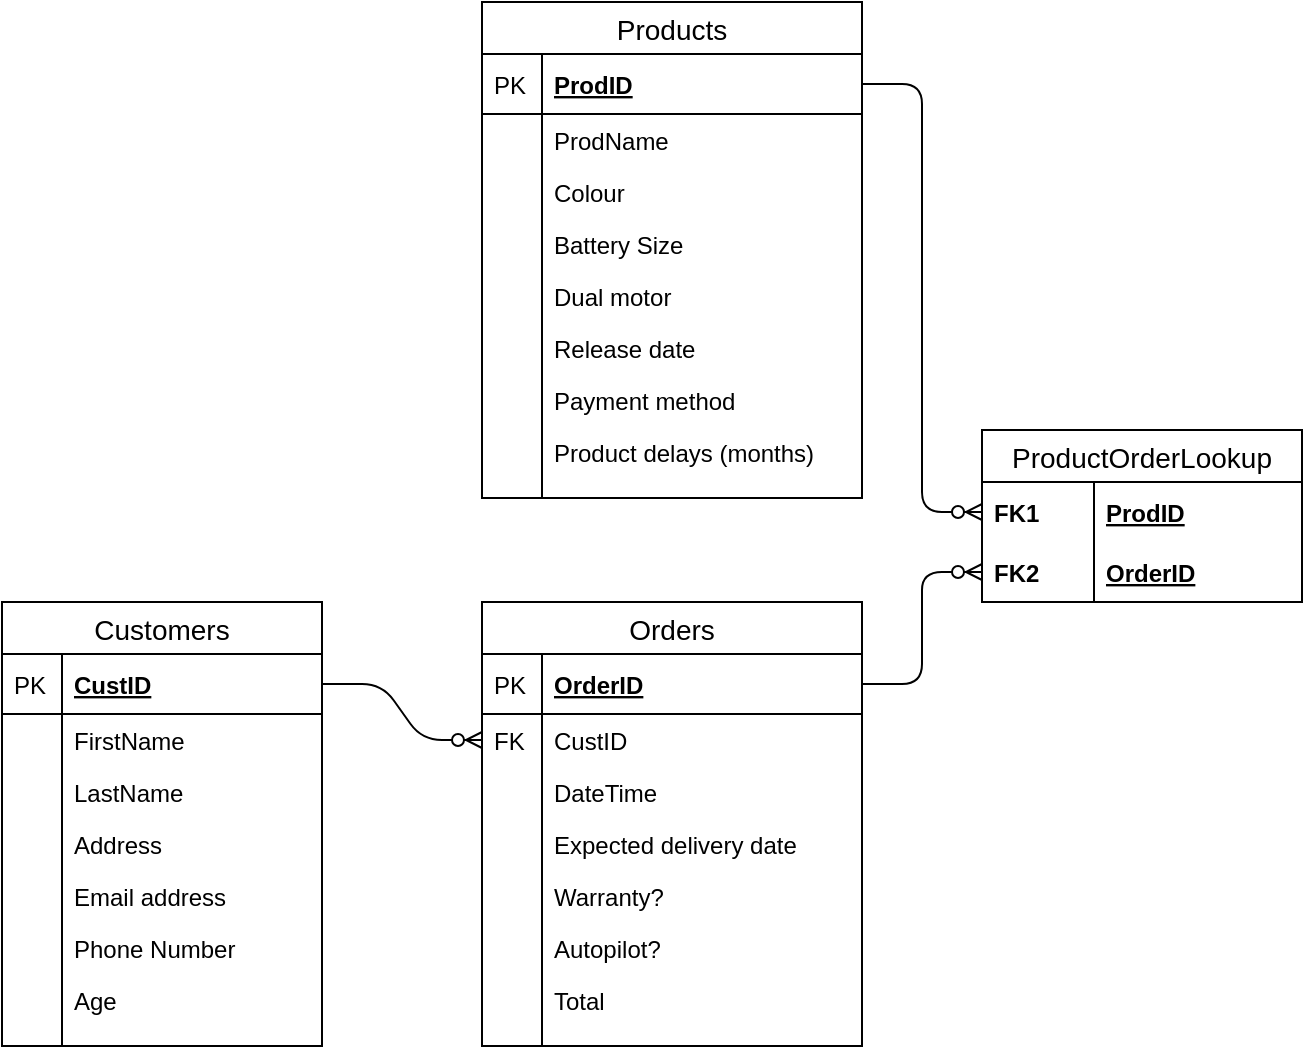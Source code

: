 <mxfile version="13.0.5" type="device"><diagram id="Ek9zalOsVlr_h5SjFDHK" name="Page-1"><mxGraphModel dx="782" dy="774" grid="1" gridSize="10" guides="1" tooltips="1" connect="1" arrows="1" fold="1" page="1" pageScale="1" pageWidth="850" pageHeight="1100" math="0" shadow="0"><root><mxCell id="0"/><mxCell id="1" parent="0"/><mxCell id="n5DsppDbSyUQJcxC-arX-53" value="" style="edgeStyle=entityRelationEdgeStyle;fontSize=20&#xA;;html=1;endArrow=ERzeroToMany;endFill=1;entryX=0;entryY=0.5;entryDx=0;entryDy=0;" parent="1" source="n5DsppDbSyUQJcxC-arX-2" target="n5DsppDbSyUQJcxC-arX-37" edge="1"><mxGeometry width="100" height="100" relative="1" as="geometry"><mxPoint x="370" y="253" as="sourcePoint"/><mxPoint x="760" y="433" as="targetPoint"/></mxGeometry></mxCell><mxCell id="n5DsppDbSyUQJcxC-arX-58" value="" style="edgeStyle=entityRelationEdgeStyle;fontSize=12;html=1;endArrow=ERzeroToMany;endFill=1;entryX=0;entryY=0.5;entryDx=0;entryDy=0;" parent="1" source="n5DsppDbSyUQJcxC-arX-13" target="n5DsppDbSyUQJcxC-arX-47" edge="1"><mxGeometry width="100" height="100" relative="1" as="geometry"><mxPoint x="660" y="533" as="sourcePoint"/><mxPoint x="700" y="483" as="targetPoint"/></mxGeometry></mxCell><mxCell id="n5DsppDbSyUQJcxC-arX-59" value="" style="edgeStyle=entityRelationEdgeStyle;fontSize=12;html=1;endArrow=ERzeroToMany;endFill=1;exitX=1;exitY=0.5;exitDx=0;exitDy=0;entryX=0;entryY=0.5;entryDx=0;entryDy=0;" parent="1" source="n5DsppDbSyUQJcxC-arX-35" target="n5DsppDbSyUQJcxC-arX-49" edge="1"><mxGeometry width="100" height="100" relative="1" as="geometry"><mxPoint x="660" y="533" as="sourcePoint"/><mxPoint x="760" y="433" as="targetPoint"/></mxGeometry></mxCell><mxCell id="n5DsppDbSyUQJcxC-arX-46" value="ProductOrderLookup" style="swimlane;fontStyle=0;childLayout=stackLayout;horizontal=1;startSize=26;horizontalStack=0;resizeParent=1;resizeParentMax=0;resizeLast=0;collapsible=1;marginBottom=0;align=center;fontSize=14;" parent="1" vertex="1"><mxGeometry x="650" y="360" width="160" height="86" as="geometry"/></mxCell><mxCell id="n5DsppDbSyUQJcxC-arX-47" value="ProdID" style="shape=partialRectangle;top=0;left=0;right=0;bottom=0;align=left;verticalAlign=middle;fillColor=none;spacingLeft=60;spacingRight=4;overflow=hidden;rotatable=0;points=[[0,0.5],[1,0.5]];portConstraint=eastwest;dropTarget=0;fontStyle=5;fontSize=12;" parent="n5DsppDbSyUQJcxC-arX-46" vertex="1"><mxGeometry y="26" width="160" height="30" as="geometry"/></mxCell><mxCell id="n5DsppDbSyUQJcxC-arX-48" value="FK1" style="shape=partialRectangle;fontStyle=1;top=0;left=0;bottom=0;fillColor=none;align=left;verticalAlign=middle;spacingLeft=4;spacingRight=4;overflow=hidden;rotatable=0;points=[];portConstraint=eastwest;part=1;fontSize=12;" parent="n5DsppDbSyUQJcxC-arX-47" vertex="1" connectable="0"><mxGeometry width="56" height="30" as="geometry"/></mxCell><mxCell id="n5DsppDbSyUQJcxC-arX-49" value="OrderID" style="shape=partialRectangle;top=0;left=0;right=0;bottom=1;align=left;verticalAlign=middle;fillColor=none;spacingLeft=60;spacingRight=4;overflow=hidden;rotatable=0;points=[[0,0.5],[1,0.5]];portConstraint=eastwest;dropTarget=0;fontStyle=5;fontSize=12;" parent="n5DsppDbSyUQJcxC-arX-46" vertex="1"><mxGeometry y="56" width="160" height="30" as="geometry"/></mxCell><mxCell id="n5DsppDbSyUQJcxC-arX-50" value="FK2" style="shape=partialRectangle;fontStyle=1;top=0;left=0;bottom=0;fillColor=none;align=left;verticalAlign=middle;spacingLeft=4;spacingRight=4;overflow=hidden;rotatable=0;points=[];portConstraint=eastwest;part=1;fontSize=12;" parent="n5DsppDbSyUQJcxC-arX-49" vertex="1" connectable="0"><mxGeometry width="56" height="30" as="geometry"/></mxCell><mxCell id="n5DsppDbSyUQJcxC-arX-12" value="Products" style="swimlane;fontStyle=0;childLayout=stackLayout;horizontal=1;startSize=26;horizontalStack=0;resizeParent=1;resizeParentMax=0;resizeLast=0;collapsible=1;marginBottom=0;align=center;fontSize=14;" parent="1" vertex="1"><mxGeometry x="400" y="146" width="190" height="248" as="geometry"/></mxCell><mxCell id="n5DsppDbSyUQJcxC-arX-13" value="ProdID" style="shape=partialRectangle;top=0;left=0;right=0;bottom=1;align=left;verticalAlign=middle;fillColor=none;spacingLeft=34;spacingRight=4;overflow=hidden;rotatable=0;points=[[0,0.5],[1,0.5]];portConstraint=eastwest;dropTarget=0;fontStyle=5;fontSize=12;" parent="n5DsppDbSyUQJcxC-arX-12" vertex="1"><mxGeometry y="26" width="190" height="30" as="geometry"/></mxCell><mxCell id="n5DsppDbSyUQJcxC-arX-14" value="PK" style="shape=partialRectangle;top=0;left=0;bottom=0;fillColor=none;align=left;verticalAlign=middle;spacingLeft=4;spacingRight=4;overflow=hidden;rotatable=0;points=[];portConstraint=eastwest;part=1;fontSize=12;" parent="n5DsppDbSyUQJcxC-arX-13" vertex="1" connectable="0"><mxGeometry width="30" height="30" as="geometry"/></mxCell><mxCell id="n5DsppDbSyUQJcxC-arX-15" value="ProdName" style="shape=partialRectangle;top=0;left=0;right=0;bottom=0;align=left;verticalAlign=top;fillColor=none;spacingLeft=34;spacingRight=4;overflow=hidden;rotatable=0;points=[[0,0.5],[1,0.5]];portConstraint=eastwest;dropTarget=0;fontSize=12;" parent="n5DsppDbSyUQJcxC-arX-12" vertex="1"><mxGeometry y="56" width="190" height="26" as="geometry"/></mxCell><mxCell id="n5DsppDbSyUQJcxC-arX-16" value="" style="shape=partialRectangle;top=0;left=0;bottom=0;fillColor=none;align=left;verticalAlign=top;spacingLeft=4;spacingRight=4;overflow=hidden;rotatable=0;points=[];portConstraint=eastwest;part=1;fontSize=12;" parent="n5DsppDbSyUQJcxC-arX-15" vertex="1" connectable="0"><mxGeometry width="30" height="26" as="geometry"/></mxCell><mxCell id="n5DsppDbSyUQJcxC-arX-17" value="Colour" style="shape=partialRectangle;top=0;left=0;right=0;bottom=0;align=left;verticalAlign=top;fillColor=none;spacingLeft=34;spacingRight=4;overflow=hidden;rotatable=0;points=[[0,0.5],[1,0.5]];portConstraint=eastwest;dropTarget=0;fontSize=12;" parent="n5DsppDbSyUQJcxC-arX-12" vertex="1"><mxGeometry y="82" width="190" height="26" as="geometry"/></mxCell><mxCell id="n5DsppDbSyUQJcxC-arX-18" value="" style="shape=partialRectangle;top=0;left=0;bottom=0;fillColor=none;align=left;verticalAlign=top;spacingLeft=4;spacingRight=4;overflow=hidden;rotatable=0;points=[];portConstraint=eastwest;part=1;fontSize=12;" parent="n5DsppDbSyUQJcxC-arX-17" vertex="1" connectable="0"><mxGeometry width="30" height="26" as="geometry"/></mxCell><mxCell id="j_4Q02InsQE9Rq_3B70w-15" value="Battery Size" style="shape=partialRectangle;top=0;left=0;right=0;bottom=0;align=left;verticalAlign=top;fillColor=none;spacingLeft=34;spacingRight=4;overflow=hidden;rotatable=0;points=[[0,0.5],[1,0.5]];portConstraint=eastwest;dropTarget=0;fontSize=12;" parent="n5DsppDbSyUQJcxC-arX-12" vertex="1"><mxGeometry y="108" width="190" height="26" as="geometry"/></mxCell><mxCell id="j_4Q02InsQE9Rq_3B70w-16" value="" style="shape=partialRectangle;top=0;left=0;bottom=0;fillColor=none;align=left;verticalAlign=top;spacingLeft=4;spacingRight=4;overflow=hidden;rotatable=0;points=[];portConstraint=eastwest;part=1;fontSize=12;" parent="j_4Q02InsQE9Rq_3B70w-15" vertex="1" connectable="0"><mxGeometry width="30" height="26" as="geometry"/></mxCell><mxCell id="j_4Q02InsQE9Rq_3B70w-19" value="Dual motor" style="shape=partialRectangle;top=0;left=0;right=0;bottom=0;align=left;verticalAlign=top;fillColor=none;spacingLeft=34;spacingRight=4;overflow=hidden;rotatable=0;points=[[0,0.5],[1,0.5]];portConstraint=eastwest;dropTarget=0;fontSize=12;" parent="n5DsppDbSyUQJcxC-arX-12" vertex="1"><mxGeometry y="134" width="190" height="26" as="geometry"/></mxCell><mxCell id="j_4Q02InsQE9Rq_3B70w-20" value="" style="shape=partialRectangle;top=0;left=0;bottom=0;fillColor=none;align=left;verticalAlign=top;spacingLeft=4;spacingRight=4;overflow=hidden;rotatable=0;points=[];portConstraint=eastwest;part=1;fontSize=12;" parent="j_4Q02InsQE9Rq_3B70w-19" vertex="1" connectable="0"><mxGeometry width="30" height="26" as="geometry"/></mxCell><mxCell id="n5DsppDbSyUQJcxC-arX-19" value="Release date" style="shape=partialRectangle;top=0;left=0;right=0;bottom=0;align=left;verticalAlign=top;fillColor=none;spacingLeft=34;spacingRight=4;overflow=hidden;rotatable=0;points=[[0,0.5],[1,0.5]];portConstraint=eastwest;dropTarget=0;fontSize=12;" parent="n5DsppDbSyUQJcxC-arX-12" vertex="1"><mxGeometry y="160" width="190" height="26" as="geometry"/></mxCell><mxCell id="n5DsppDbSyUQJcxC-arX-20" value="" style="shape=partialRectangle;top=0;left=0;bottom=0;fillColor=none;align=left;verticalAlign=top;spacingLeft=4;spacingRight=4;overflow=hidden;rotatable=0;points=[];portConstraint=eastwest;part=1;fontSize=12;" parent="n5DsppDbSyUQJcxC-arX-19" vertex="1" connectable="0"><mxGeometry width="30" height="26" as="geometry"/></mxCell><mxCell id="j_4Q02InsQE9Rq_3B70w-21" value="Payment method" style="shape=partialRectangle;top=0;left=0;right=0;bottom=0;align=left;verticalAlign=top;fillColor=none;spacingLeft=34;spacingRight=4;overflow=hidden;rotatable=0;points=[[0,0.5],[1,0.5]];portConstraint=eastwest;dropTarget=0;fontSize=12;" parent="n5DsppDbSyUQJcxC-arX-12" vertex="1"><mxGeometry y="186" width="190" height="26" as="geometry"/></mxCell><mxCell id="j_4Q02InsQE9Rq_3B70w-22" value="" style="shape=partialRectangle;top=0;left=0;bottom=0;fillColor=none;align=left;verticalAlign=top;spacingLeft=4;spacingRight=4;overflow=hidden;rotatable=0;points=[];portConstraint=eastwest;part=1;fontSize=12;" parent="j_4Q02InsQE9Rq_3B70w-21" vertex="1" connectable="0"><mxGeometry width="30" height="26" as="geometry"/></mxCell><mxCell id="j_4Q02InsQE9Rq_3B70w-13" value="Product delays (months)" style="shape=partialRectangle;top=0;left=0;right=0;bottom=0;align=left;verticalAlign=top;fillColor=none;spacingLeft=34;spacingRight=4;overflow=hidden;rotatable=0;points=[[0,0.5],[1,0.5]];portConstraint=eastwest;dropTarget=0;fontSize=12;" parent="n5DsppDbSyUQJcxC-arX-12" vertex="1"><mxGeometry y="212" width="190" height="26" as="geometry"/></mxCell><mxCell id="j_4Q02InsQE9Rq_3B70w-14" value="" style="shape=partialRectangle;top=0;left=0;bottom=0;fillColor=none;align=left;verticalAlign=top;spacingLeft=4;spacingRight=4;overflow=hidden;rotatable=0;points=[];portConstraint=eastwest;part=1;fontSize=12;" parent="j_4Q02InsQE9Rq_3B70w-13" vertex="1" connectable="0"><mxGeometry width="30" height="26" as="geometry"/></mxCell><mxCell id="n5DsppDbSyUQJcxC-arX-21" value="" style="shape=partialRectangle;top=0;left=0;right=0;bottom=0;align=left;verticalAlign=top;fillColor=none;spacingLeft=34;spacingRight=4;overflow=hidden;rotatable=0;points=[[0,0.5],[1,0.5]];portConstraint=eastwest;dropTarget=0;fontSize=12;" parent="n5DsppDbSyUQJcxC-arX-12" vertex="1"><mxGeometry y="238" width="190" height="10" as="geometry"/></mxCell><mxCell id="n5DsppDbSyUQJcxC-arX-22" value="" style="shape=partialRectangle;top=0;left=0;bottom=0;fillColor=none;align=left;verticalAlign=top;spacingLeft=4;spacingRight=4;overflow=hidden;rotatable=0;points=[];portConstraint=eastwest;part=1;fontSize=12;" parent="n5DsppDbSyUQJcxC-arX-21" vertex="1" connectable="0"><mxGeometry width="30" height="10" as="geometry"/></mxCell><mxCell id="n5DsppDbSyUQJcxC-arX-34" value="Orders" style="swimlane;fontStyle=0;childLayout=stackLayout;horizontal=1;startSize=26;horizontalStack=0;resizeParent=1;resizeParentMax=0;resizeLast=0;collapsible=1;marginBottom=0;align=center;fontSize=14;" parent="1" vertex="1"><mxGeometry x="400" y="446" width="190" height="222" as="geometry"/></mxCell><mxCell id="n5DsppDbSyUQJcxC-arX-35" value="OrderID" style="shape=partialRectangle;top=0;left=0;right=0;bottom=1;align=left;verticalAlign=middle;fillColor=none;spacingLeft=34;spacingRight=4;overflow=hidden;rotatable=0;points=[[0,0.5],[1,0.5]];portConstraint=eastwest;dropTarget=0;fontStyle=5;fontSize=12;" parent="n5DsppDbSyUQJcxC-arX-34" vertex="1"><mxGeometry y="26" width="190" height="30" as="geometry"/></mxCell><mxCell id="n5DsppDbSyUQJcxC-arX-36" value="PK" style="shape=partialRectangle;top=0;left=0;bottom=0;fillColor=none;align=left;verticalAlign=middle;spacingLeft=4;spacingRight=4;overflow=hidden;rotatable=0;points=[];portConstraint=eastwest;part=1;fontSize=12;" parent="n5DsppDbSyUQJcxC-arX-35" vertex="1" connectable="0"><mxGeometry width="30" height="30" as="geometry"/></mxCell><mxCell id="n5DsppDbSyUQJcxC-arX-37" value="CustID" style="shape=partialRectangle;top=0;left=0;right=0;bottom=0;align=left;verticalAlign=top;fillColor=none;spacingLeft=34;spacingRight=4;overflow=hidden;rotatable=0;points=[[0,0.5],[1,0.5]];portConstraint=eastwest;dropTarget=0;fontSize=12;" parent="n5DsppDbSyUQJcxC-arX-34" vertex="1"><mxGeometry y="56" width="190" height="26" as="geometry"/></mxCell><mxCell id="n5DsppDbSyUQJcxC-arX-38" value="FK" style="shape=partialRectangle;top=0;left=0;bottom=0;fillColor=none;align=left;verticalAlign=top;spacingLeft=4;spacingRight=4;overflow=hidden;rotatable=0;points=[];portConstraint=eastwest;part=1;fontSize=12;" parent="n5DsppDbSyUQJcxC-arX-37" vertex="1" connectable="0"><mxGeometry width="30" height="26" as="geometry"/></mxCell><mxCell id="n5DsppDbSyUQJcxC-arX-39" value="DateTime" style="shape=partialRectangle;top=0;left=0;right=0;bottom=0;align=left;verticalAlign=top;fillColor=none;spacingLeft=34;spacingRight=4;overflow=hidden;rotatable=0;points=[[0,0.5],[1,0.5]];portConstraint=eastwest;dropTarget=0;fontSize=12;" parent="n5DsppDbSyUQJcxC-arX-34" vertex="1"><mxGeometry y="82" width="190" height="26" as="geometry"/></mxCell><mxCell id="n5DsppDbSyUQJcxC-arX-40" value="" style="shape=partialRectangle;top=0;left=0;bottom=0;fillColor=none;align=left;verticalAlign=top;spacingLeft=4;spacingRight=4;overflow=hidden;rotatable=0;points=[];portConstraint=eastwest;part=1;fontSize=12;" parent="n5DsppDbSyUQJcxC-arX-39" vertex="1" connectable="0"><mxGeometry width="30" height="26" as="geometry"/></mxCell><mxCell id="j_4Q02InsQE9Rq_3B70w-11" value="Expected delivery date" style="shape=partialRectangle;top=0;left=0;right=0;bottom=0;align=left;verticalAlign=top;fillColor=none;spacingLeft=34;spacingRight=4;overflow=hidden;rotatable=0;points=[[0,0.5],[1,0.5]];portConstraint=eastwest;dropTarget=0;fontSize=12;" parent="n5DsppDbSyUQJcxC-arX-34" vertex="1"><mxGeometry y="108" width="190" height="26" as="geometry"/></mxCell><mxCell id="j_4Q02InsQE9Rq_3B70w-12" value="" style="shape=partialRectangle;top=0;left=0;bottom=0;fillColor=none;align=left;verticalAlign=top;spacingLeft=4;spacingRight=4;overflow=hidden;rotatable=0;points=[];portConstraint=eastwest;part=1;fontSize=12;" parent="j_4Q02InsQE9Rq_3B70w-11" vertex="1" connectable="0"><mxGeometry width="30" height="26" as="geometry"/></mxCell><mxCell id="allMT2eRfLcXO__V-rl0-5" value="Warranty?" style="shape=partialRectangle;top=0;left=0;right=0;bottom=0;align=left;verticalAlign=top;fillColor=none;spacingLeft=34;spacingRight=4;overflow=hidden;rotatable=0;points=[[0,0.5],[1,0.5]];portConstraint=eastwest;dropTarget=0;fontSize=12;" vertex="1" parent="n5DsppDbSyUQJcxC-arX-34"><mxGeometry y="134" width="190" height="26" as="geometry"/></mxCell><mxCell id="allMT2eRfLcXO__V-rl0-6" value="" style="shape=partialRectangle;top=0;left=0;bottom=0;fillColor=none;align=left;verticalAlign=top;spacingLeft=4;spacingRight=4;overflow=hidden;rotatable=0;points=[];portConstraint=eastwest;part=1;fontSize=12;" vertex="1" connectable="0" parent="allMT2eRfLcXO__V-rl0-5"><mxGeometry width="30" height="26" as="geometry"/></mxCell><mxCell id="allMT2eRfLcXO__V-rl0-7" value="Autopilot?" style="shape=partialRectangle;top=0;left=0;right=0;bottom=0;align=left;verticalAlign=top;fillColor=none;spacingLeft=34;spacingRight=4;overflow=hidden;rotatable=0;points=[[0,0.5],[1,0.5]];portConstraint=eastwest;dropTarget=0;fontSize=12;" vertex="1" parent="n5DsppDbSyUQJcxC-arX-34"><mxGeometry y="160" width="190" height="26" as="geometry"/></mxCell><mxCell id="allMT2eRfLcXO__V-rl0-8" value="" style="shape=partialRectangle;top=0;left=0;bottom=0;fillColor=none;align=left;verticalAlign=top;spacingLeft=4;spacingRight=4;overflow=hidden;rotatable=0;points=[];portConstraint=eastwest;part=1;fontSize=12;" vertex="1" connectable="0" parent="allMT2eRfLcXO__V-rl0-7"><mxGeometry width="30" height="26" as="geometry"/></mxCell><mxCell id="n5DsppDbSyUQJcxC-arX-41" value="Total" style="shape=partialRectangle;top=0;left=0;right=0;bottom=0;align=left;verticalAlign=top;fillColor=none;spacingLeft=34;spacingRight=4;overflow=hidden;rotatable=0;points=[[0,0.5],[1,0.5]];portConstraint=eastwest;dropTarget=0;fontSize=12;" parent="n5DsppDbSyUQJcxC-arX-34" vertex="1"><mxGeometry y="186" width="190" height="26" as="geometry"/></mxCell><mxCell id="n5DsppDbSyUQJcxC-arX-42" value="" style="shape=partialRectangle;top=0;left=0;bottom=0;fillColor=none;align=left;verticalAlign=top;spacingLeft=4;spacingRight=4;overflow=hidden;rotatable=0;points=[];portConstraint=eastwest;part=1;fontSize=12;" parent="n5DsppDbSyUQJcxC-arX-41" vertex="1" connectable="0"><mxGeometry width="30" height="26" as="geometry"/></mxCell><mxCell id="n5DsppDbSyUQJcxC-arX-43" value="" style="shape=partialRectangle;top=0;left=0;right=0;bottom=0;align=left;verticalAlign=top;fillColor=none;spacingLeft=34;spacingRight=4;overflow=hidden;rotatable=0;points=[[0,0.5],[1,0.5]];portConstraint=eastwest;dropTarget=0;fontSize=12;" parent="n5DsppDbSyUQJcxC-arX-34" vertex="1"><mxGeometry y="212" width="190" height="10" as="geometry"/></mxCell><mxCell id="n5DsppDbSyUQJcxC-arX-44" value="" style="shape=partialRectangle;top=0;left=0;bottom=0;fillColor=none;align=left;verticalAlign=top;spacingLeft=4;spacingRight=4;overflow=hidden;rotatable=0;points=[];portConstraint=eastwest;part=1;fontSize=12;" parent="n5DsppDbSyUQJcxC-arX-43" vertex="1" connectable="0"><mxGeometry width="30" height="10" as="geometry"/></mxCell><mxCell id="n5DsppDbSyUQJcxC-arX-1" value="Customers" style="swimlane;fontStyle=0;childLayout=stackLayout;horizontal=1;startSize=26;horizontalStack=0;resizeParent=1;resizeParentMax=0;resizeLast=0;collapsible=1;marginBottom=0;align=center;fontSize=14;" parent="1" vertex="1"><mxGeometry x="160" y="446" width="160" height="222" as="geometry"/></mxCell><mxCell id="n5DsppDbSyUQJcxC-arX-2" value="CustID" style="shape=partialRectangle;top=0;left=0;right=0;bottom=1;align=left;verticalAlign=middle;fillColor=none;spacingLeft=34;spacingRight=4;overflow=hidden;rotatable=0;points=[[0,0.5],[1,0.5]];portConstraint=eastwest;dropTarget=0;fontStyle=5;fontSize=12;" parent="n5DsppDbSyUQJcxC-arX-1" vertex="1"><mxGeometry y="26" width="160" height="30" as="geometry"/></mxCell><mxCell id="n5DsppDbSyUQJcxC-arX-3" value="PK" style="shape=partialRectangle;top=0;left=0;bottom=0;fillColor=none;align=left;verticalAlign=middle;spacingLeft=4;spacingRight=4;overflow=hidden;rotatable=0;points=[];portConstraint=eastwest;part=1;fontSize=12;" parent="n5DsppDbSyUQJcxC-arX-2" vertex="1" connectable="0"><mxGeometry width="30" height="30" as="geometry"/></mxCell><mxCell id="n5DsppDbSyUQJcxC-arX-4" value="FirstName" style="shape=partialRectangle;top=0;left=0;right=0;bottom=0;align=left;verticalAlign=top;fillColor=none;spacingLeft=34;spacingRight=4;overflow=hidden;rotatable=0;points=[[0,0.5],[1,0.5]];portConstraint=eastwest;dropTarget=0;fontSize=12;" parent="n5DsppDbSyUQJcxC-arX-1" vertex="1"><mxGeometry y="56" width="160" height="26" as="geometry"/></mxCell><mxCell id="n5DsppDbSyUQJcxC-arX-5" value="" style="shape=partialRectangle;top=0;left=0;bottom=0;fillColor=none;align=left;verticalAlign=top;spacingLeft=4;spacingRight=4;overflow=hidden;rotatable=0;points=[];portConstraint=eastwest;part=1;fontSize=12;" parent="n5DsppDbSyUQJcxC-arX-4" vertex="1" connectable="0"><mxGeometry width="30" height="26" as="geometry"/></mxCell><mxCell id="n5DsppDbSyUQJcxC-arX-6" value="LastName" style="shape=partialRectangle;top=0;left=0;right=0;bottom=0;align=left;verticalAlign=top;fillColor=none;spacingLeft=34;spacingRight=4;overflow=hidden;rotatable=0;points=[[0,0.5],[1,0.5]];portConstraint=eastwest;dropTarget=0;fontSize=12;" parent="n5DsppDbSyUQJcxC-arX-1" vertex="1"><mxGeometry y="82" width="160" height="26" as="geometry"/></mxCell><mxCell id="n5DsppDbSyUQJcxC-arX-7" value="" style="shape=partialRectangle;top=0;left=0;bottom=0;fillColor=none;align=left;verticalAlign=top;spacingLeft=4;spacingRight=4;overflow=hidden;rotatable=0;points=[];portConstraint=eastwest;part=1;fontSize=12;" parent="n5DsppDbSyUQJcxC-arX-6" vertex="1" connectable="0"><mxGeometry width="30" height="26" as="geometry"/></mxCell><mxCell id="n5DsppDbSyUQJcxC-arX-8" value="Address" style="shape=partialRectangle;top=0;left=0;right=0;bottom=0;align=left;verticalAlign=top;fillColor=none;spacingLeft=34;spacingRight=4;overflow=hidden;rotatable=0;points=[[0,0.5],[1,0.5]];portConstraint=eastwest;dropTarget=0;fontSize=12;" parent="n5DsppDbSyUQJcxC-arX-1" vertex="1"><mxGeometry y="108" width="160" height="26" as="geometry"/></mxCell><mxCell id="n5DsppDbSyUQJcxC-arX-9" value="" style="shape=partialRectangle;top=0;left=0;bottom=0;fillColor=none;align=left;verticalAlign=top;spacingLeft=4;spacingRight=4;overflow=hidden;rotatable=0;points=[];portConstraint=eastwest;part=1;fontSize=12;" parent="n5DsppDbSyUQJcxC-arX-8" vertex="1" connectable="0"><mxGeometry width="30" height="26" as="geometry"/></mxCell><mxCell id="j_4Q02InsQE9Rq_3B70w-1" value="Email address" style="shape=partialRectangle;top=0;left=0;right=0;bottom=0;align=left;verticalAlign=top;fillColor=none;spacingLeft=34;spacingRight=4;overflow=hidden;rotatable=0;points=[[0,0.5],[1,0.5]];portConstraint=eastwest;dropTarget=0;fontSize=12;" parent="n5DsppDbSyUQJcxC-arX-1" vertex="1"><mxGeometry y="134" width="160" height="26" as="geometry"/></mxCell><mxCell id="j_4Q02InsQE9Rq_3B70w-2" value="" style="shape=partialRectangle;top=0;left=0;bottom=0;fillColor=none;align=left;verticalAlign=top;spacingLeft=4;spacingRight=4;overflow=hidden;rotatable=0;points=[];portConstraint=eastwest;part=1;fontSize=12;" parent="j_4Q02InsQE9Rq_3B70w-1" vertex="1" connectable="0"><mxGeometry width="30" height="26" as="geometry"/></mxCell><mxCell id="j_4Q02InsQE9Rq_3B70w-3" value="Phone Number" style="shape=partialRectangle;top=0;left=0;right=0;bottom=0;align=left;verticalAlign=top;fillColor=none;spacingLeft=34;spacingRight=4;overflow=hidden;rotatable=0;points=[[0,0.5],[1,0.5]];portConstraint=eastwest;dropTarget=0;fontSize=12;" parent="n5DsppDbSyUQJcxC-arX-1" vertex="1"><mxGeometry y="160" width="160" height="26" as="geometry"/></mxCell><mxCell id="j_4Q02InsQE9Rq_3B70w-4" value="" style="shape=partialRectangle;top=0;left=0;bottom=0;fillColor=none;align=left;verticalAlign=top;spacingLeft=4;spacingRight=4;overflow=hidden;rotatable=0;points=[];portConstraint=eastwest;part=1;fontSize=12;" parent="j_4Q02InsQE9Rq_3B70w-3" vertex="1" connectable="0"><mxGeometry width="30" height="26" as="geometry"/></mxCell><mxCell id="j_4Q02InsQE9Rq_3B70w-5" value="Age" style="shape=partialRectangle;top=0;left=0;right=0;bottom=0;align=left;verticalAlign=top;fillColor=none;spacingLeft=34;spacingRight=4;overflow=hidden;rotatable=0;points=[[0,0.5],[1,0.5]];portConstraint=eastwest;dropTarget=0;fontSize=12;" parent="n5DsppDbSyUQJcxC-arX-1" vertex="1"><mxGeometry y="186" width="160" height="26" as="geometry"/></mxCell><mxCell id="j_4Q02InsQE9Rq_3B70w-6" value="" style="shape=partialRectangle;top=0;left=0;bottom=0;fillColor=none;align=left;verticalAlign=top;spacingLeft=4;spacingRight=4;overflow=hidden;rotatable=0;points=[];portConstraint=eastwest;part=1;fontSize=12;" parent="j_4Q02InsQE9Rq_3B70w-5" vertex="1" connectable="0"><mxGeometry width="30" height="26" as="geometry"/></mxCell><mxCell id="j_4Q02InsQE9Rq_3B70w-9" value="" style="shape=partialRectangle;top=0;left=0;right=0;bottom=0;align=left;verticalAlign=top;fillColor=none;spacingLeft=34;spacingRight=4;overflow=hidden;rotatable=0;points=[[0,0.5],[1,0.5]];portConstraint=eastwest;dropTarget=0;fontSize=12;" parent="n5DsppDbSyUQJcxC-arX-1" vertex="1"><mxGeometry y="212" width="160" height="10" as="geometry"/></mxCell><mxCell id="j_4Q02InsQE9Rq_3B70w-10" value="" style="shape=partialRectangle;top=0;left=0;bottom=0;fillColor=none;align=left;verticalAlign=top;spacingLeft=4;spacingRight=4;overflow=hidden;rotatable=0;points=[];portConstraint=eastwest;part=1;fontSize=12;" parent="j_4Q02InsQE9Rq_3B70w-9" vertex="1" connectable="0"><mxGeometry width="30" height="10" as="geometry"/></mxCell></root></mxGraphModel></diagram></mxfile>